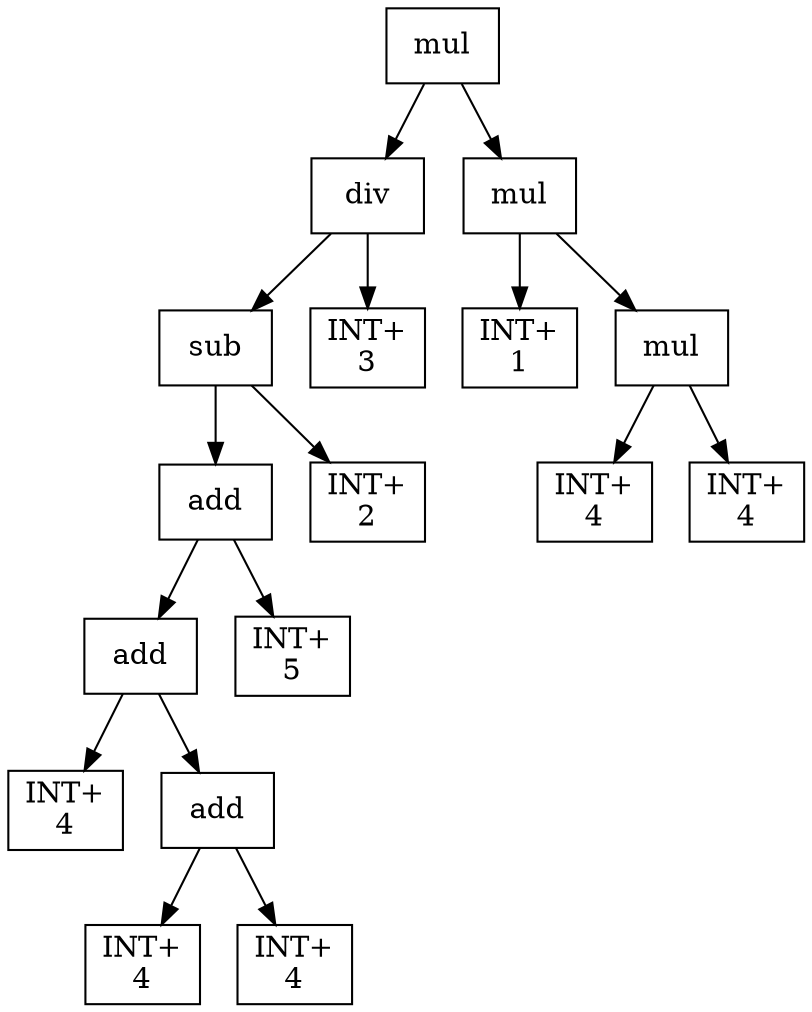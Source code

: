 digraph expr {
  node [shape=box];
  n1 [label="mul"];
  n2 [label="div"];
  n3 [label="sub"];
  n4 [label="add"];
  n5 [label="add"];
  n6 [label="INT+\n4"];
  n7 [label="add"];
  n8 [label="INT+\n4"];
  n9 [label="INT+\n4"];
  n7 -> n8;
  n7 -> n9;
  n5 -> n6;
  n5 -> n7;
  n10 [label="INT+\n5"];
  n4 -> n5;
  n4 -> n10;
  n11 [label="INT+\n2"];
  n3 -> n4;
  n3 -> n11;
  n12 [label="INT+\n3"];
  n2 -> n3;
  n2 -> n12;
  n13 [label="mul"];
  n14 [label="INT+\n1"];
  n15 [label="mul"];
  n16 [label="INT+\n4"];
  n17 [label="INT+\n4"];
  n15 -> n16;
  n15 -> n17;
  n13 -> n14;
  n13 -> n15;
  n1 -> n2;
  n1 -> n13;
}